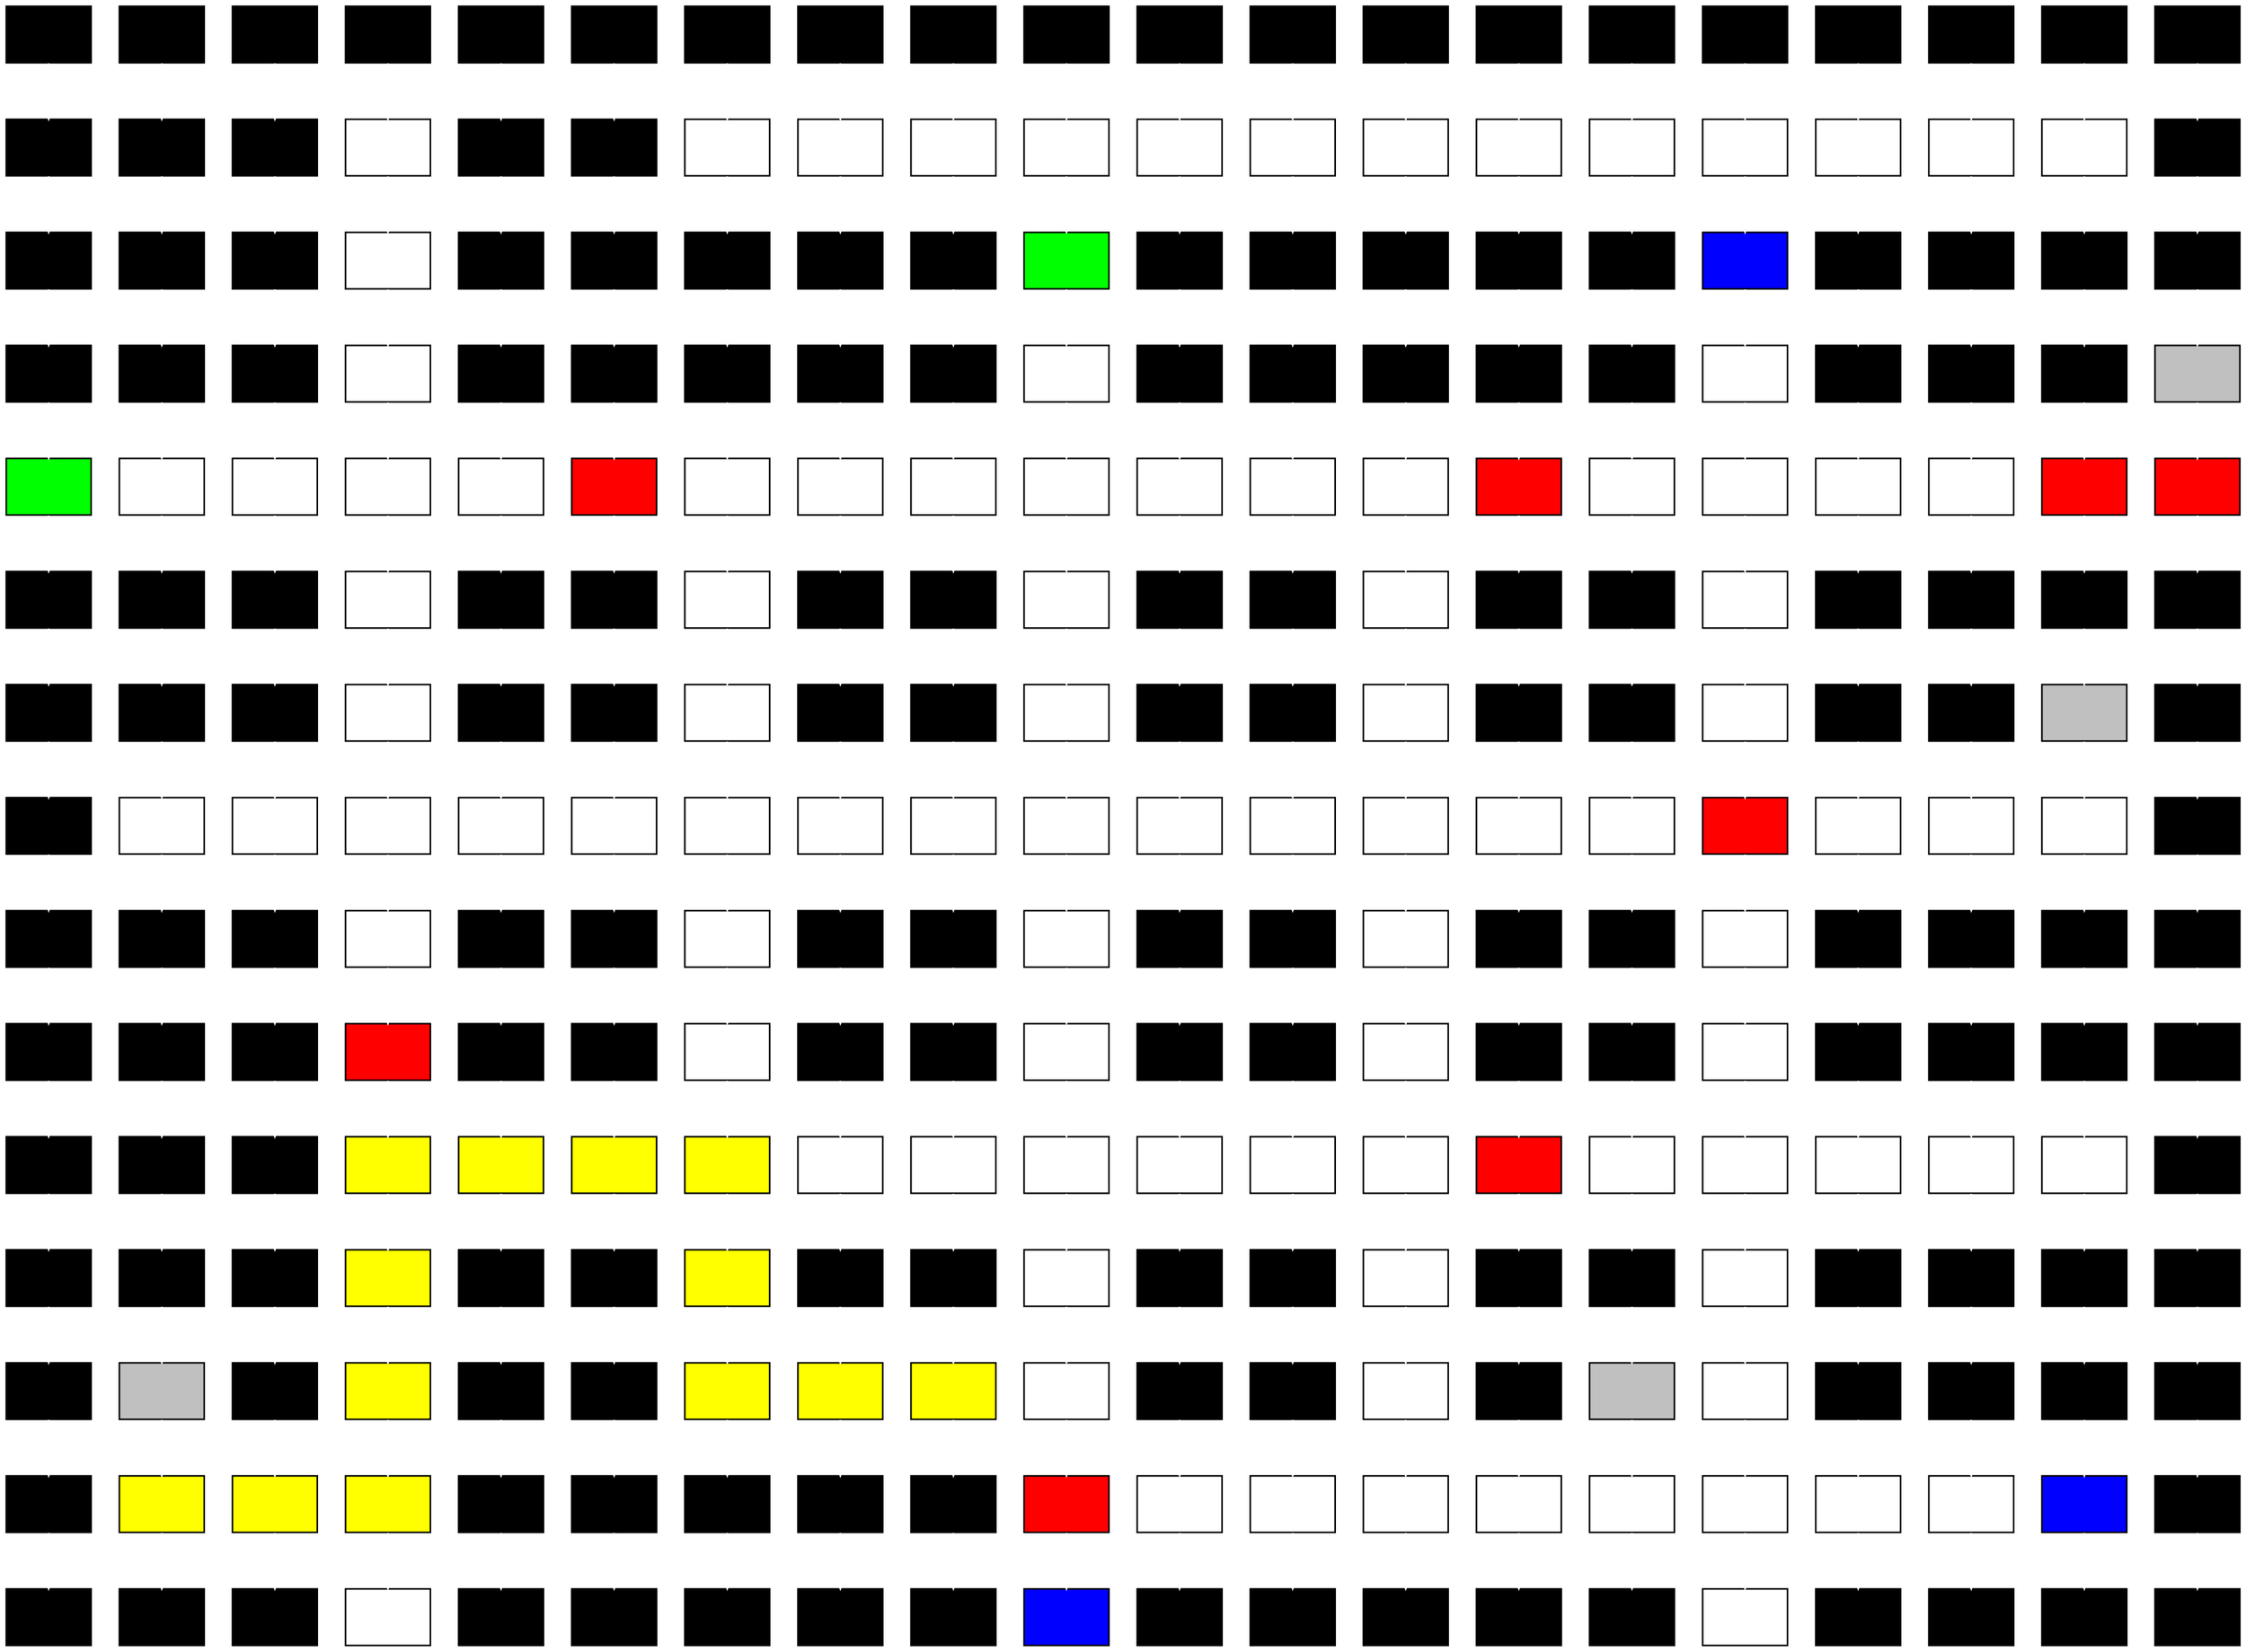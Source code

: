 
digraph cuadro{

    node[shape=box style=filled]
    subgraph laberinto{
        edge[color="white" ,fillcolor="white"]

    nodo0_0[label="", group=0, fillcolor=black]
nodo0_1[label="", group=1, fillcolor=black]
nodo0_2[label="", group=2, fillcolor=black]
nodo0_3[label="", group=3, fillcolor=black]
nodo0_4[label="", group=4, fillcolor=black]
nodo0_5[label="", group=5, fillcolor=black]
nodo0_6[label="", group=6, fillcolor=black]
nodo0_7[label="", group=7, fillcolor=black]
nodo0_8[label="", group=8, fillcolor=black]
nodo0_9[label="", group=9, fillcolor=black]
nodo0_10[label="", group=10, fillcolor=black]
nodo0_11[label="", group=11, fillcolor=black]
nodo0_12[label="", group=12, fillcolor=black]
nodo0_13[label="", group=13, fillcolor=black]
nodo0_14[label="", group=14, fillcolor=black]
nodo0_15[label="", group=15, fillcolor=black]
nodo0_16[label="", group=16, fillcolor=black]
nodo0_17[label="", group=17, fillcolor=black]
nodo0_18[label="", group=18, fillcolor=black]
nodo0_19[label="", group=19, fillcolor=black]


nodo1_0[label="", group=0, fillcolor=black]
nodo1_1[label="", group=1, fillcolor=black]
nodo1_2[label="", group=2, fillcolor=black]
nodo1_3[label="", group=3, fillcolor=white]
nodo1_4[label="", group=4, fillcolor=black]
nodo1_5[label="", group=5, fillcolor=black]
nodo1_6[label="", group=6, fillcolor=white]
nodo1_7[label="", group=7, fillcolor=white]
nodo1_8[label="", group=8, fillcolor=white]
nodo1_9[label="", group=9, fillcolor=white]
nodo1_10[label="", group=10, fillcolor=white]
nodo1_11[label="", group=11, fillcolor=white]
nodo1_12[label="", group=12, fillcolor=white]
nodo1_13[label="", group=13, fillcolor=white]
nodo1_14[label="", group=14, fillcolor=white]
nodo1_15[label="", group=15, fillcolor=white]
nodo1_16[label="", group=16, fillcolor=white]
nodo1_17[label="", group=17, fillcolor=white]
nodo1_18[label="", group=18, fillcolor=white]
nodo1_19[label="", group=19, fillcolor=black]


nodo2_0[label="", group=0, fillcolor=black]
nodo2_1[label="", group=1, fillcolor=black]
nodo2_2[label="", group=2, fillcolor=black]
nodo2_3[label="", group=3, fillcolor=white]
nodo2_4[label="", group=4, fillcolor=black]
nodo2_5[label="", group=5, fillcolor=black]
nodo2_6[label="", group=6, fillcolor=black]
nodo2_7[label="", group=7, fillcolor=black]
nodo2_8[label="", group=8, fillcolor=black]
nodo2_9[label="", group=9, fillcolor=green]
nodo2_10[label="", group=10, fillcolor=black]
nodo2_11[label="", group=11, fillcolor=black]
nodo2_12[label="", group=12, fillcolor=black]
nodo2_13[label="", group=13, fillcolor=black]
nodo2_14[label="", group=14, fillcolor=black]
nodo2_15[label="", group=15, fillcolor=blue]
nodo2_16[label="", group=16, fillcolor=black]
nodo2_17[label="", group=17, fillcolor=black]
nodo2_18[label="", group=18, fillcolor=black]
nodo2_19[label="", group=19, fillcolor=black]


nodo3_0[label="", group=0, fillcolor=black]
nodo3_1[label="", group=1, fillcolor=black]
nodo3_2[label="", group=2, fillcolor=black]
nodo3_3[label="", group=3, fillcolor=white]
nodo3_4[label="", group=4, fillcolor=black]
nodo3_5[label="", group=5, fillcolor=black]
nodo3_6[label="", group=6, fillcolor=black]
nodo3_7[label="", group=7, fillcolor=black]
nodo3_8[label="", group=8, fillcolor=black]
nodo3_9[label="", group=9, fillcolor=white]
nodo3_10[label="", group=10, fillcolor=black]
nodo3_11[label="", group=11, fillcolor=black]
nodo3_12[label="", group=12, fillcolor=black]
nodo3_13[label="", group=13, fillcolor=black]
nodo3_14[label="", group=14, fillcolor=black]
nodo3_15[label="", group=15, fillcolor=white]
nodo3_16[label="", group=16, fillcolor=black]
nodo3_17[label="", group=17, fillcolor=black]
nodo3_18[label="", group=18, fillcolor=black]
nodo3_19[label="", group=19, fillcolor=gray]


nodo4_0[label="", group=0, fillcolor=green]
nodo4_1[label="", group=1, fillcolor=white]
nodo4_2[label="", group=2, fillcolor=white]
nodo4_3[label="", group=3, fillcolor=white]
nodo4_4[label="", group=4, fillcolor=white]
nodo4_5[label="", group=5, fillcolor=red]
nodo4_6[label="", group=6, fillcolor=white]
nodo4_7[label="", group=7, fillcolor=white]
nodo4_8[label="", group=8, fillcolor=white]
nodo4_9[label="", group=9, fillcolor=white]
nodo4_10[label="", group=10, fillcolor=white]
nodo4_11[label="", group=11, fillcolor=white]
nodo4_12[label="", group=12, fillcolor=white]
nodo4_13[label="", group=13, fillcolor=red]
nodo4_14[label="", group=14, fillcolor=white]
nodo4_15[label="", group=15, fillcolor=white]
nodo4_16[label="", group=16, fillcolor=white]
nodo4_17[label="", group=17, fillcolor=white]
nodo4_18[label="", group=18, fillcolor=red]
nodo4_19[label="", group=19, fillcolor=red]


nodo5_0[label="", group=0, fillcolor=black]
nodo5_1[label="", group=1, fillcolor=black]
nodo5_2[label="", group=2, fillcolor=black]
nodo5_3[label="", group=3, fillcolor=white]
nodo5_4[label="", group=4, fillcolor=black]
nodo5_5[label="", group=5, fillcolor=black]
nodo5_6[label="", group=6, fillcolor=white]
nodo5_7[label="", group=7, fillcolor=black]
nodo5_8[label="", group=8, fillcolor=black]
nodo5_9[label="", group=9, fillcolor=white]
nodo5_10[label="", group=10, fillcolor=black]
nodo5_11[label="", group=11, fillcolor=black]
nodo5_12[label="", group=12, fillcolor=white]
nodo5_13[label="", group=13, fillcolor=black]
nodo5_14[label="", group=14, fillcolor=black]
nodo5_15[label="", group=15, fillcolor=white]
nodo5_16[label="", group=16, fillcolor=black]
nodo5_17[label="", group=17, fillcolor=black]
nodo5_18[label="", group=18, fillcolor=black]
nodo5_19[label="", group=19, fillcolor=black]


nodo6_0[label="", group=0, fillcolor=black]
nodo6_1[label="", group=1, fillcolor=black]
nodo6_2[label="", group=2, fillcolor=black]
nodo6_3[label="", group=3, fillcolor=white]
nodo6_4[label="", group=4, fillcolor=black]
nodo6_5[label="", group=5, fillcolor=black]
nodo6_6[label="", group=6, fillcolor=white]
nodo6_7[label="", group=7, fillcolor=black]
nodo6_8[label="", group=8, fillcolor=black]
nodo6_9[label="", group=9, fillcolor=white]
nodo6_10[label="", group=10, fillcolor=black]
nodo6_11[label="", group=11, fillcolor=black]
nodo6_12[label="", group=12, fillcolor=white]
nodo6_13[label="", group=13, fillcolor=black]
nodo6_14[label="", group=14, fillcolor=black]
nodo6_15[label="", group=15, fillcolor=white]
nodo6_16[label="", group=16, fillcolor=black]
nodo6_17[label="", group=17, fillcolor=black]
nodo6_18[label="", group=18, fillcolor=gray]
nodo6_19[label="", group=19, fillcolor=black]


nodo7_0[label="", group=0, fillcolor=black]
nodo7_1[label="", group=1, fillcolor=white]
nodo7_2[label="", group=2, fillcolor=white]
nodo7_3[label="", group=3, fillcolor=white]
nodo7_4[label="", group=4, fillcolor=white]
nodo7_5[label="", group=5, fillcolor=white]
nodo7_6[label="", group=6, fillcolor=white]
nodo7_7[label="", group=7, fillcolor=white]
nodo7_8[label="", group=8, fillcolor=white]
nodo7_9[label="", group=9, fillcolor=white]
nodo7_10[label="", group=10, fillcolor=white]
nodo7_11[label="", group=11, fillcolor=white]
nodo7_12[label="", group=12, fillcolor=white]
nodo7_13[label="", group=13, fillcolor=white]
nodo7_14[label="", group=14, fillcolor=white]
nodo7_15[label="", group=15, fillcolor=red]
nodo7_16[label="", group=16, fillcolor=white]
nodo7_17[label="", group=17, fillcolor=white]
nodo7_18[label="", group=18, fillcolor=white]
nodo7_19[label="", group=19, fillcolor=black]


nodo8_0[label="", group=0, fillcolor=black]
nodo8_1[label="", group=1, fillcolor=black]
nodo8_2[label="", group=2, fillcolor=black]
nodo8_3[label="", group=3, fillcolor=white]
nodo8_4[label="", group=4, fillcolor=black]
nodo8_5[label="", group=5, fillcolor=black]
nodo8_6[label="", group=6, fillcolor=white]
nodo8_7[label="", group=7, fillcolor=black]
nodo8_8[label="", group=8, fillcolor=black]
nodo8_9[label="", group=9, fillcolor=white]
nodo8_10[label="", group=10, fillcolor=black]
nodo8_11[label="", group=11, fillcolor=black]
nodo8_12[label="", group=12, fillcolor=white]
nodo8_13[label="", group=13, fillcolor=black]
nodo8_14[label="", group=14, fillcolor=black]
nodo8_15[label="", group=15, fillcolor=white]
nodo8_16[label="", group=16, fillcolor=black]
nodo8_17[label="", group=17, fillcolor=black]
nodo8_18[label="", group=18, fillcolor=black]
nodo8_19[label="", group=19, fillcolor=black]


nodo9_0[label="", group=0, fillcolor=black]
nodo9_1[label="", group=1, fillcolor=black]
nodo9_2[label="", group=2, fillcolor=black]
nodo9_3[label="", group=3, fillcolor=red]
nodo9_4[label="", group=4, fillcolor=black]
nodo9_5[label="", group=5, fillcolor=black]
nodo9_6[label="", group=6, fillcolor=white]
nodo9_7[label="", group=7, fillcolor=black]
nodo9_8[label="", group=8, fillcolor=black]
nodo9_9[label="", group=9, fillcolor=white]
nodo9_10[label="", group=10, fillcolor=black]
nodo9_11[label="", group=11, fillcolor=black]
nodo9_12[label="", group=12, fillcolor=white]
nodo9_13[label="", group=13, fillcolor=black]
nodo9_14[label="", group=14, fillcolor=black]
nodo9_15[label="", group=15, fillcolor=white]
nodo9_16[label="", group=16, fillcolor=black]
nodo9_17[label="", group=17, fillcolor=black]
nodo9_18[label="", group=18, fillcolor=black]
nodo9_19[label="", group=19, fillcolor=black]


nodo10_0[label="", group=0, fillcolor=black]
nodo10_1[label="", group=1, fillcolor=black]
nodo10_2[label="", group=2, fillcolor=black]
nodo10_3[label="", group=3, fillcolor=yellow]
nodo10_4[label="", group=4, fillcolor=yellow]
nodo10_5[label="", group=5, fillcolor=yellow]
nodo10_6[label="", group=6, fillcolor=yellow]
nodo10_7[label="", group=7, fillcolor=white]
nodo10_8[label="", group=8, fillcolor=white]
nodo10_9[label="", group=9, fillcolor=white]
nodo10_10[label="", group=10, fillcolor=white]
nodo10_11[label="", group=11, fillcolor=white]
nodo10_12[label="", group=12, fillcolor=white]
nodo10_13[label="", group=13, fillcolor=red]
nodo10_14[label="", group=14, fillcolor=white]
nodo10_15[label="", group=15, fillcolor=white]
nodo10_16[label="", group=16, fillcolor=white]
nodo10_17[label="", group=17, fillcolor=white]
nodo10_18[label="", group=18, fillcolor=white]
nodo10_19[label="", group=19, fillcolor=black]


nodo11_0[label="", group=0, fillcolor=black]
nodo11_1[label="", group=1, fillcolor=black]
nodo11_2[label="", group=2, fillcolor=black]
nodo11_3[label="", group=3, fillcolor=yellow]
nodo11_4[label="", group=4, fillcolor=black]
nodo11_5[label="", group=5, fillcolor=black]
nodo11_6[label="", group=6, fillcolor=yellow]
nodo11_7[label="", group=7, fillcolor=black]
nodo11_8[label="", group=8, fillcolor=black]
nodo11_9[label="", group=9, fillcolor=white]
nodo11_10[label="", group=10, fillcolor=black]
nodo11_11[label="", group=11, fillcolor=black]
nodo11_12[label="", group=12, fillcolor=white]
nodo11_13[label="", group=13, fillcolor=black]
nodo11_14[label="", group=14, fillcolor=black]
nodo11_15[label="", group=15, fillcolor=white]
nodo11_16[label="", group=16, fillcolor=black]
nodo11_17[label="", group=17, fillcolor=black]
nodo11_18[label="", group=18, fillcolor=black]
nodo11_19[label="", group=19, fillcolor=black]


nodo12_0[label="", group=0, fillcolor=black]
nodo12_1[label="", group=1, fillcolor=gray]
nodo12_2[label="", group=2, fillcolor=black]
nodo12_3[label="", group=3, fillcolor=yellow]
nodo12_4[label="", group=4, fillcolor=black]
nodo12_5[label="", group=5, fillcolor=black]
nodo12_6[label="", group=6, fillcolor=yellow]
nodo12_7[label="", group=7, fillcolor=yellow]
nodo12_8[label="", group=8, fillcolor=yellow]
nodo12_9[label="", group=9, fillcolor=white]
nodo12_10[label="", group=10, fillcolor=black]
nodo12_11[label="", group=11, fillcolor=black]
nodo12_12[label="", group=12, fillcolor=white]
nodo12_13[label="", group=13, fillcolor=black]
nodo12_14[label="", group=14, fillcolor=gray]
nodo12_15[label="", group=15, fillcolor=white]
nodo12_16[label="", group=16, fillcolor=black]
nodo12_17[label="", group=17, fillcolor=black]
nodo12_18[label="", group=18, fillcolor=black]
nodo12_19[label="", group=19, fillcolor=black]


nodo13_0[label="", group=0, fillcolor=black]
nodo13_1[label="", group=1, fillcolor=yellow]
nodo13_2[label="", group=2, fillcolor=yellow]
nodo13_3[label="", group=3, fillcolor=yellow]
nodo13_4[label="", group=4, fillcolor=black]
nodo13_5[label="", group=5, fillcolor=black]
nodo13_6[label="", group=6, fillcolor=black]
nodo13_7[label="", group=7, fillcolor=black]
nodo13_8[label="", group=8, fillcolor=black]
nodo13_9[label="", group=9, fillcolor=red]
nodo13_10[label="", group=10, fillcolor=white]
nodo13_11[label="", group=11, fillcolor=white]
nodo13_12[label="", group=12, fillcolor=white]
nodo13_13[label="", group=13, fillcolor=white]
nodo13_14[label="", group=14, fillcolor=white]
nodo13_15[label="", group=15, fillcolor=white]
nodo13_16[label="", group=16, fillcolor=white]
nodo13_17[label="", group=17, fillcolor=white]
nodo13_18[label="", group=18, fillcolor=blue]
nodo13_19[label="", group=19, fillcolor=black]


nodo14_0[label="", group=0, fillcolor=black]
nodo14_1[label="", group=1, fillcolor=black]
nodo14_2[label="", group=2, fillcolor=black]
nodo14_3[label="", group=3, fillcolor=white]
nodo14_4[label="", group=4, fillcolor=black]
nodo14_5[label="", group=5, fillcolor=black]
nodo14_6[label="", group=6, fillcolor=black]
nodo14_7[label="", group=7, fillcolor=black]
nodo14_8[label="", group=8, fillcolor=black]
nodo14_9[label="", group=9, fillcolor=blue]
nodo14_10[label="", group=10, fillcolor=black]
nodo14_11[label="", group=11, fillcolor=black]
nodo14_12[label="", group=12, fillcolor=black]
nodo14_13[label="", group=13, fillcolor=black]
nodo14_14[label="", group=14, fillcolor=black]
nodo14_15[label="", group=15, fillcolor=white]
nodo14_16[label="", group=16, fillcolor=black]
nodo14_17[label="", group=17, fillcolor=black]
nodo14_18[label="", group=18, fillcolor=black]
nodo14_19[label="", group=19, fillcolor=black]


nodo0_0 -> nodo1_0
nodo1_0 -> nodo2_0
nodo2_0 -> nodo3_0
nodo3_0 -> nodo4_0
nodo4_0 -> nodo5_0
nodo5_0 -> nodo6_0
nodo6_0 -> nodo7_0
nodo7_0 -> nodo8_0
nodo8_0 -> nodo9_0
nodo9_0 -> nodo10_0
nodo10_0 -> nodo11_0
nodo11_0 -> nodo12_0
nodo12_0 -> nodo13_0
nodo13_0 -> nodo14_0


nodo0_1 -> nodo1_1
nodo1_1 -> nodo2_1
nodo2_1 -> nodo3_1
nodo3_1 -> nodo4_1
nodo4_1 -> nodo5_1
nodo5_1 -> nodo6_1
nodo6_1 -> nodo7_1
nodo7_1 -> nodo8_1
nodo8_1 -> nodo9_1
nodo9_1 -> nodo10_1
nodo10_1 -> nodo11_1
nodo11_1 -> nodo12_1
nodo12_1 -> nodo13_1
nodo13_1 -> nodo14_1


nodo0_2 -> nodo1_2
nodo1_2 -> nodo2_2
nodo2_2 -> nodo3_2
nodo3_2 -> nodo4_2
nodo4_2 -> nodo5_2
nodo5_2 -> nodo6_2
nodo6_2 -> nodo7_2
nodo7_2 -> nodo8_2
nodo8_2 -> nodo9_2
nodo9_2 -> nodo10_2
nodo10_2 -> nodo11_2
nodo11_2 -> nodo12_2
nodo12_2 -> nodo13_2
nodo13_2 -> nodo14_2


nodo0_3 -> nodo1_3
nodo1_3 -> nodo2_3
nodo2_3 -> nodo3_3
nodo3_3 -> nodo4_3
nodo4_3 -> nodo5_3
nodo5_3 -> nodo6_3
nodo6_3 -> nodo7_3
nodo7_3 -> nodo8_3
nodo8_3 -> nodo9_3
nodo9_3 -> nodo10_3
nodo10_3 -> nodo11_3
nodo11_3 -> nodo12_3
nodo12_3 -> nodo13_3
nodo13_3 -> nodo14_3


nodo0_4 -> nodo1_4
nodo1_4 -> nodo2_4
nodo2_4 -> nodo3_4
nodo3_4 -> nodo4_4
nodo4_4 -> nodo5_4
nodo5_4 -> nodo6_4
nodo6_4 -> nodo7_4
nodo7_4 -> nodo8_4
nodo8_4 -> nodo9_4
nodo9_4 -> nodo10_4
nodo10_4 -> nodo11_4
nodo11_4 -> nodo12_4
nodo12_4 -> nodo13_4
nodo13_4 -> nodo14_4


nodo0_5 -> nodo1_5
nodo1_5 -> nodo2_5
nodo2_5 -> nodo3_5
nodo3_5 -> nodo4_5
nodo4_5 -> nodo5_5
nodo5_5 -> nodo6_5
nodo6_5 -> nodo7_5
nodo7_5 -> nodo8_5
nodo8_5 -> nodo9_5
nodo9_5 -> nodo10_5
nodo10_5 -> nodo11_5
nodo11_5 -> nodo12_5
nodo12_5 -> nodo13_5
nodo13_5 -> nodo14_5


nodo0_6 -> nodo1_6
nodo1_6 -> nodo2_6
nodo2_6 -> nodo3_6
nodo3_6 -> nodo4_6
nodo4_6 -> nodo5_6
nodo5_6 -> nodo6_6
nodo6_6 -> nodo7_6
nodo7_6 -> nodo8_6
nodo8_6 -> nodo9_6
nodo9_6 -> nodo10_6
nodo10_6 -> nodo11_6
nodo11_6 -> nodo12_6
nodo12_6 -> nodo13_6
nodo13_6 -> nodo14_6


nodo0_7 -> nodo1_7
nodo1_7 -> nodo2_7
nodo2_7 -> nodo3_7
nodo3_7 -> nodo4_7
nodo4_7 -> nodo5_7
nodo5_7 -> nodo6_7
nodo6_7 -> nodo7_7
nodo7_7 -> nodo8_7
nodo8_7 -> nodo9_7
nodo9_7 -> nodo10_7
nodo10_7 -> nodo11_7
nodo11_7 -> nodo12_7
nodo12_7 -> nodo13_7
nodo13_7 -> nodo14_7


nodo0_8 -> nodo1_8
nodo1_8 -> nodo2_8
nodo2_8 -> nodo3_8
nodo3_8 -> nodo4_8
nodo4_8 -> nodo5_8
nodo5_8 -> nodo6_8
nodo6_8 -> nodo7_8
nodo7_8 -> nodo8_8
nodo8_8 -> nodo9_8
nodo9_8 -> nodo10_8
nodo10_8 -> nodo11_8
nodo11_8 -> nodo12_8
nodo12_8 -> nodo13_8
nodo13_8 -> nodo14_8


nodo0_9 -> nodo1_9
nodo1_9 -> nodo2_9
nodo2_9 -> nodo3_9
nodo3_9 -> nodo4_9
nodo4_9 -> nodo5_9
nodo5_9 -> nodo6_9
nodo6_9 -> nodo7_9
nodo7_9 -> nodo8_9
nodo8_9 -> nodo9_9
nodo9_9 -> nodo10_9
nodo10_9 -> nodo11_9
nodo11_9 -> nodo12_9
nodo12_9 -> nodo13_9
nodo13_9 -> nodo14_9


nodo0_10 -> nodo1_10
nodo1_10 -> nodo2_10
nodo2_10 -> nodo3_10
nodo3_10 -> nodo4_10
nodo4_10 -> nodo5_10
nodo5_10 -> nodo6_10
nodo6_10 -> nodo7_10
nodo7_10 -> nodo8_10
nodo8_10 -> nodo9_10
nodo9_10 -> nodo10_10
nodo10_10 -> nodo11_10
nodo11_10 -> nodo12_10
nodo12_10 -> nodo13_10
nodo13_10 -> nodo14_10


nodo0_11 -> nodo1_11
nodo1_11 -> nodo2_11
nodo2_11 -> nodo3_11
nodo3_11 -> nodo4_11
nodo4_11 -> nodo5_11
nodo5_11 -> nodo6_11
nodo6_11 -> nodo7_11
nodo7_11 -> nodo8_11
nodo8_11 -> nodo9_11
nodo9_11 -> nodo10_11
nodo10_11 -> nodo11_11
nodo11_11 -> nodo12_11
nodo12_11 -> nodo13_11
nodo13_11 -> nodo14_11


nodo0_12 -> nodo1_12
nodo1_12 -> nodo2_12
nodo2_12 -> nodo3_12
nodo3_12 -> nodo4_12
nodo4_12 -> nodo5_12
nodo5_12 -> nodo6_12
nodo6_12 -> nodo7_12
nodo7_12 -> nodo8_12
nodo8_12 -> nodo9_12
nodo9_12 -> nodo10_12
nodo10_12 -> nodo11_12
nodo11_12 -> nodo12_12
nodo12_12 -> nodo13_12
nodo13_12 -> nodo14_12


nodo0_13 -> nodo1_13
nodo1_13 -> nodo2_13
nodo2_13 -> nodo3_13
nodo3_13 -> nodo4_13
nodo4_13 -> nodo5_13
nodo5_13 -> nodo6_13
nodo6_13 -> nodo7_13
nodo7_13 -> nodo8_13
nodo8_13 -> nodo9_13
nodo9_13 -> nodo10_13
nodo10_13 -> nodo11_13
nodo11_13 -> nodo12_13
nodo12_13 -> nodo13_13
nodo13_13 -> nodo14_13


nodo0_14 -> nodo1_14
nodo1_14 -> nodo2_14
nodo2_14 -> nodo3_14
nodo3_14 -> nodo4_14
nodo4_14 -> nodo5_14
nodo5_14 -> nodo6_14
nodo6_14 -> nodo7_14
nodo7_14 -> nodo8_14
nodo8_14 -> nodo9_14
nodo9_14 -> nodo10_14
nodo10_14 -> nodo11_14
nodo11_14 -> nodo12_14
nodo12_14 -> nodo13_14
nodo13_14 -> nodo14_14


nodo0_15 -> nodo1_15
nodo1_15 -> nodo2_15
nodo2_15 -> nodo3_15
nodo3_15 -> nodo4_15
nodo4_15 -> nodo5_15
nodo5_15 -> nodo6_15
nodo6_15 -> nodo7_15
nodo7_15 -> nodo8_15
nodo8_15 -> nodo9_15
nodo9_15 -> nodo10_15
nodo10_15 -> nodo11_15
nodo11_15 -> nodo12_15
nodo12_15 -> nodo13_15
nodo13_15 -> nodo14_15


nodo0_16 -> nodo1_16
nodo1_16 -> nodo2_16
nodo2_16 -> nodo3_16
nodo3_16 -> nodo4_16
nodo4_16 -> nodo5_16
nodo5_16 -> nodo6_16
nodo6_16 -> nodo7_16
nodo7_16 -> nodo8_16
nodo8_16 -> nodo9_16
nodo9_16 -> nodo10_16
nodo10_16 -> nodo11_16
nodo11_16 -> nodo12_16
nodo12_16 -> nodo13_16
nodo13_16 -> nodo14_16


nodo0_17 -> nodo1_17
nodo1_17 -> nodo2_17
nodo2_17 -> nodo3_17
nodo3_17 -> nodo4_17
nodo4_17 -> nodo5_17
nodo5_17 -> nodo6_17
nodo6_17 -> nodo7_17
nodo7_17 -> nodo8_17
nodo8_17 -> nodo9_17
nodo9_17 -> nodo10_17
nodo10_17 -> nodo11_17
nodo11_17 -> nodo12_17
nodo12_17 -> nodo13_17
nodo13_17 -> nodo14_17


nodo0_18 -> nodo1_18
nodo1_18 -> nodo2_18
nodo2_18 -> nodo3_18
nodo3_18 -> nodo4_18
nodo4_18 -> nodo5_18
nodo5_18 -> nodo6_18
nodo6_18 -> nodo7_18
nodo7_18 -> nodo8_18
nodo8_18 -> nodo9_18
nodo9_18 -> nodo10_18
nodo10_18 -> nodo11_18
nodo11_18 -> nodo12_18
nodo12_18 -> nodo13_18
nodo13_18 -> nodo14_18


nodo0_19 -> nodo1_19
nodo1_19 -> nodo2_19
nodo2_19 -> nodo3_19
nodo3_19 -> nodo4_19
nodo4_19 -> nodo5_19
nodo5_19 -> nodo6_19
nodo6_19 -> nodo7_19
nodo7_19 -> nodo8_19
nodo8_19 -> nodo9_19
nodo9_19 -> nodo10_19
nodo10_19 -> nodo11_19
nodo11_19 -> nodo12_19
nodo12_19 -> nodo13_19
nodo13_19 -> nodo14_19


{rank=same;  nodo0_0 , nodo0_1 , nodo0_2 , nodo0_3 , nodo0_4 , nodo0_5 , nodo0_6 , nodo0_7 , nodo0_8 , nodo0_9 , nodo0_10 , nodo0_11 , nodo0_12 , nodo0_13 , nodo0_14 , nodo0_15 , nodo0_16 , nodo0_17 , nodo0_18 , nodo0_19 }

{rank=same;  nodo1_0 , nodo1_1 , nodo1_2 , nodo1_3 , nodo1_4 , nodo1_5 , nodo1_6 , nodo1_7 , nodo1_8 , nodo1_9 , nodo1_10 , nodo1_11 , nodo1_12 , nodo1_13 , nodo1_14 , nodo1_15 , nodo1_16 , nodo1_17 , nodo1_18 , nodo1_19 }

{rank=same;  nodo2_0 , nodo2_1 , nodo2_2 , nodo2_3 , nodo2_4 , nodo2_5 , nodo2_6 , nodo2_7 , nodo2_8 , nodo2_9 , nodo2_10 , nodo2_11 , nodo2_12 , nodo2_13 , nodo2_14 , nodo2_15 , nodo2_16 , nodo2_17 , nodo2_18 , nodo2_19 }

{rank=same;  nodo3_0 , nodo3_1 , nodo3_2 , nodo3_3 , nodo3_4 , nodo3_5 , nodo3_6 , nodo3_7 , nodo3_8 , nodo3_9 , nodo3_10 , nodo3_11 , nodo3_12 , nodo3_13 , nodo3_14 , nodo3_15 , nodo3_16 , nodo3_17 , nodo3_18 , nodo3_19 }

{rank=same;  nodo4_0 , nodo4_1 , nodo4_2 , nodo4_3 , nodo4_4 , nodo4_5 , nodo4_6 , nodo4_7 , nodo4_8 , nodo4_9 , nodo4_10 , nodo4_11 , nodo4_12 , nodo4_13 , nodo4_14 , nodo4_15 , nodo4_16 , nodo4_17 , nodo4_18 , nodo4_19 }

{rank=same;  nodo5_0 , nodo5_1 , nodo5_2 , nodo5_3 , nodo5_4 , nodo5_5 , nodo5_6 , nodo5_7 , nodo5_8 , nodo5_9 , nodo5_10 , nodo5_11 , nodo5_12 , nodo5_13 , nodo5_14 , nodo5_15 , nodo5_16 , nodo5_17 , nodo5_18 , nodo5_19 }

{rank=same;  nodo6_0 , nodo6_1 , nodo6_2 , nodo6_3 , nodo6_4 , nodo6_5 , nodo6_6 , nodo6_7 , nodo6_8 , nodo6_9 , nodo6_10 , nodo6_11 , nodo6_12 , nodo6_13 , nodo6_14 , nodo6_15 , nodo6_16 , nodo6_17 , nodo6_18 , nodo6_19 }

{rank=same;  nodo7_0 , nodo7_1 , nodo7_2 , nodo7_3 , nodo7_4 , nodo7_5 , nodo7_6 , nodo7_7 , nodo7_8 , nodo7_9 , nodo7_10 , nodo7_11 , nodo7_12 , nodo7_13 , nodo7_14 , nodo7_15 , nodo7_16 , nodo7_17 , nodo7_18 , nodo7_19 }

{rank=same;  nodo8_0 , nodo8_1 , nodo8_2 , nodo8_3 , nodo8_4 , nodo8_5 , nodo8_6 , nodo8_7 , nodo8_8 , nodo8_9 , nodo8_10 , nodo8_11 , nodo8_12 , nodo8_13 , nodo8_14 , nodo8_15 , nodo8_16 , nodo8_17 , nodo8_18 , nodo8_19 }

{rank=same;  nodo9_0 , nodo9_1 , nodo9_2 , nodo9_3 , nodo9_4 , nodo9_5 , nodo9_6 , nodo9_7 , nodo9_8 , nodo9_9 , nodo9_10 , nodo9_11 , nodo9_12 , nodo9_13 , nodo9_14 , nodo9_15 , nodo9_16 , nodo9_17 , nodo9_18 , nodo9_19 }

{rank=same;  nodo10_0 , nodo10_1 , nodo10_2 , nodo10_3 , nodo10_4 , nodo10_5 , nodo10_6 , nodo10_7 , nodo10_8 , nodo10_9 , nodo10_10 , nodo10_11 , nodo10_12 , nodo10_13 , nodo10_14 , nodo10_15 , nodo10_16 , nodo10_17 , nodo10_18 , nodo10_19 }

{rank=same;  nodo11_0 , nodo11_1 , nodo11_2 , nodo11_3 , nodo11_4 , nodo11_5 , nodo11_6 , nodo11_7 , nodo11_8 , nodo11_9 , nodo11_10 , nodo11_11 , nodo11_12 , nodo11_13 , nodo11_14 , nodo11_15 , nodo11_16 , nodo11_17 , nodo11_18 , nodo11_19 }

{rank=same;  nodo12_0 , nodo12_1 , nodo12_2 , nodo12_3 , nodo12_4 , nodo12_5 , nodo12_6 , nodo12_7 , nodo12_8 , nodo12_9 , nodo12_10 , nodo12_11 , nodo12_12 , nodo12_13 , nodo12_14 , nodo12_15 , nodo12_16 , nodo12_17 , nodo12_18 , nodo12_19 }

{rank=same;  nodo13_0 , nodo13_1 , nodo13_2 , nodo13_3 , nodo13_4 , nodo13_5 , nodo13_6 , nodo13_7 , nodo13_8 , nodo13_9 , nodo13_10 , nodo13_11 , nodo13_12 , nodo13_13 , nodo13_14 , nodo13_15 , nodo13_16 , nodo13_17 , nodo13_18 , nodo13_19 }

{rank=same;  nodo14_0 , nodo14_1 , nodo14_2 , nodo14_3 , nodo14_4 , nodo14_5 , nodo14_6 , nodo14_7 , nodo14_8 , nodo14_9 , nodo14_10 , nodo14_11 , nodo14_12 , nodo14_13 , nodo14_14 , nodo14_15 , nodo14_16 , nodo14_17 , nodo14_18 , nodo14_19 }


    }

}